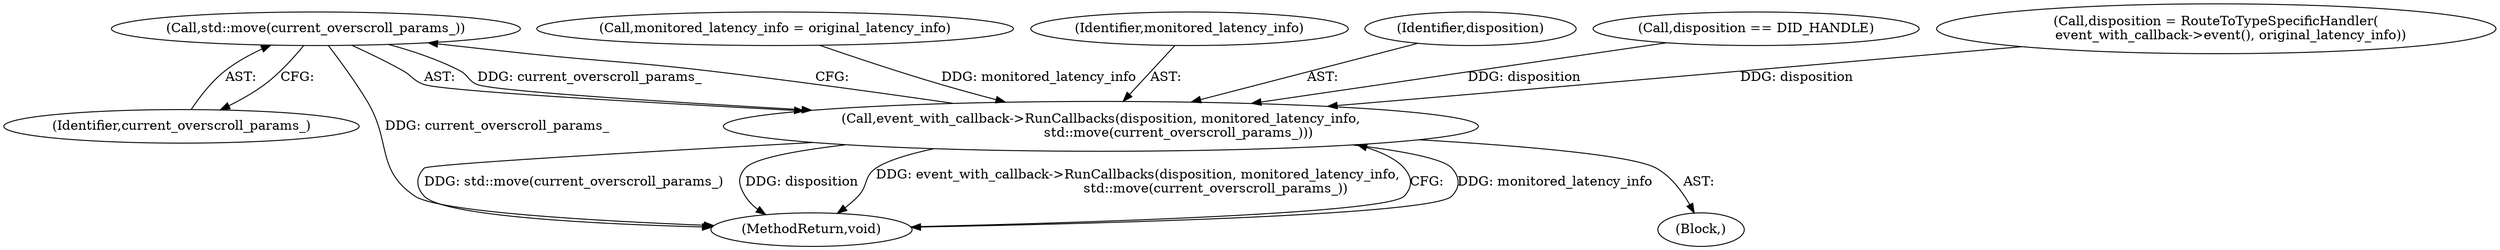 digraph "0_Chrome_14f2111f9cec919a450115ce4914f228effca58e_3@API" {
"1000187" [label="(Call,std::move(current_overscroll_params_))"];
"1000184" [label="(Call,event_with_callback->RunCallbacks(disposition, monitored_latency_info,\n                                     std::move(current_overscroll_params_)))"];
"1000189" [label="(MethodReturn,void)"];
"1000109" [label="(Call,monitored_latency_info = original_latency_info)"];
"1000186" [label="(Identifier,monitored_latency_info)"];
"1000185" [label="(Identifier,disposition)"];
"1000154" [label="(Call,disposition == DID_HANDLE)"];
"1000188" [label="(Identifier,current_overscroll_params_)"];
"1000136" [label="(Call,disposition = RouteToTypeSpecificHandler(\n       event_with_callback->event(), original_latency_info))"];
"1000103" [label="(Block,)"];
"1000187" [label="(Call,std::move(current_overscroll_params_))"];
"1000184" [label="(Call,event_with_callback->RunCallbacks(disposition, monitored_latency_info,\n                                     std::move(current_overscroll_params_)))"];
"1000187" -> "1000184"  [label="AST: "];
"1000187" -> "1000188"  [label="CFG: "];
"1000188" -> "1000187"  [label="AST: "];
"1000184" -> "1000187"  [label="CFG: "];
"1000187" -> "1000189"  [label="DDG: current_overscroll_params_"];
"1000187" -> "1000184"  [label="DDG: current_overscroll_params_"];
"1000184" -> "1000103"  [label="AST: "];
"1000185" -> "1000184"  [label="AST: "];
"1000186" -> "1000184"  [label="AST: "];
"1000189" -> "1000184"  [label="CFG: "];
"1000184" -> "1000189"  [label="DDG: monitored_latency_info"];
"1000184" -> "1000189"  [label="DDG: std::move(current_overscroll_params_)"];
"1000184" -> "1000189"  [label="DDG: disposition"];
"1000184" -> "1000189"  [label="DDG: event_with_callback->RunCallbacks(disposition, monitored_latency_info,\n                                     std::move(current_overscroll_params_))"];
"1000154" -> "1000184"  [label="DDG: disposition"];
"1000136" -> "1000184"  [label="DDG: disposition"];
"1000109" -> "1000184"  [label="DDG: monitored_latency_info"];
}

